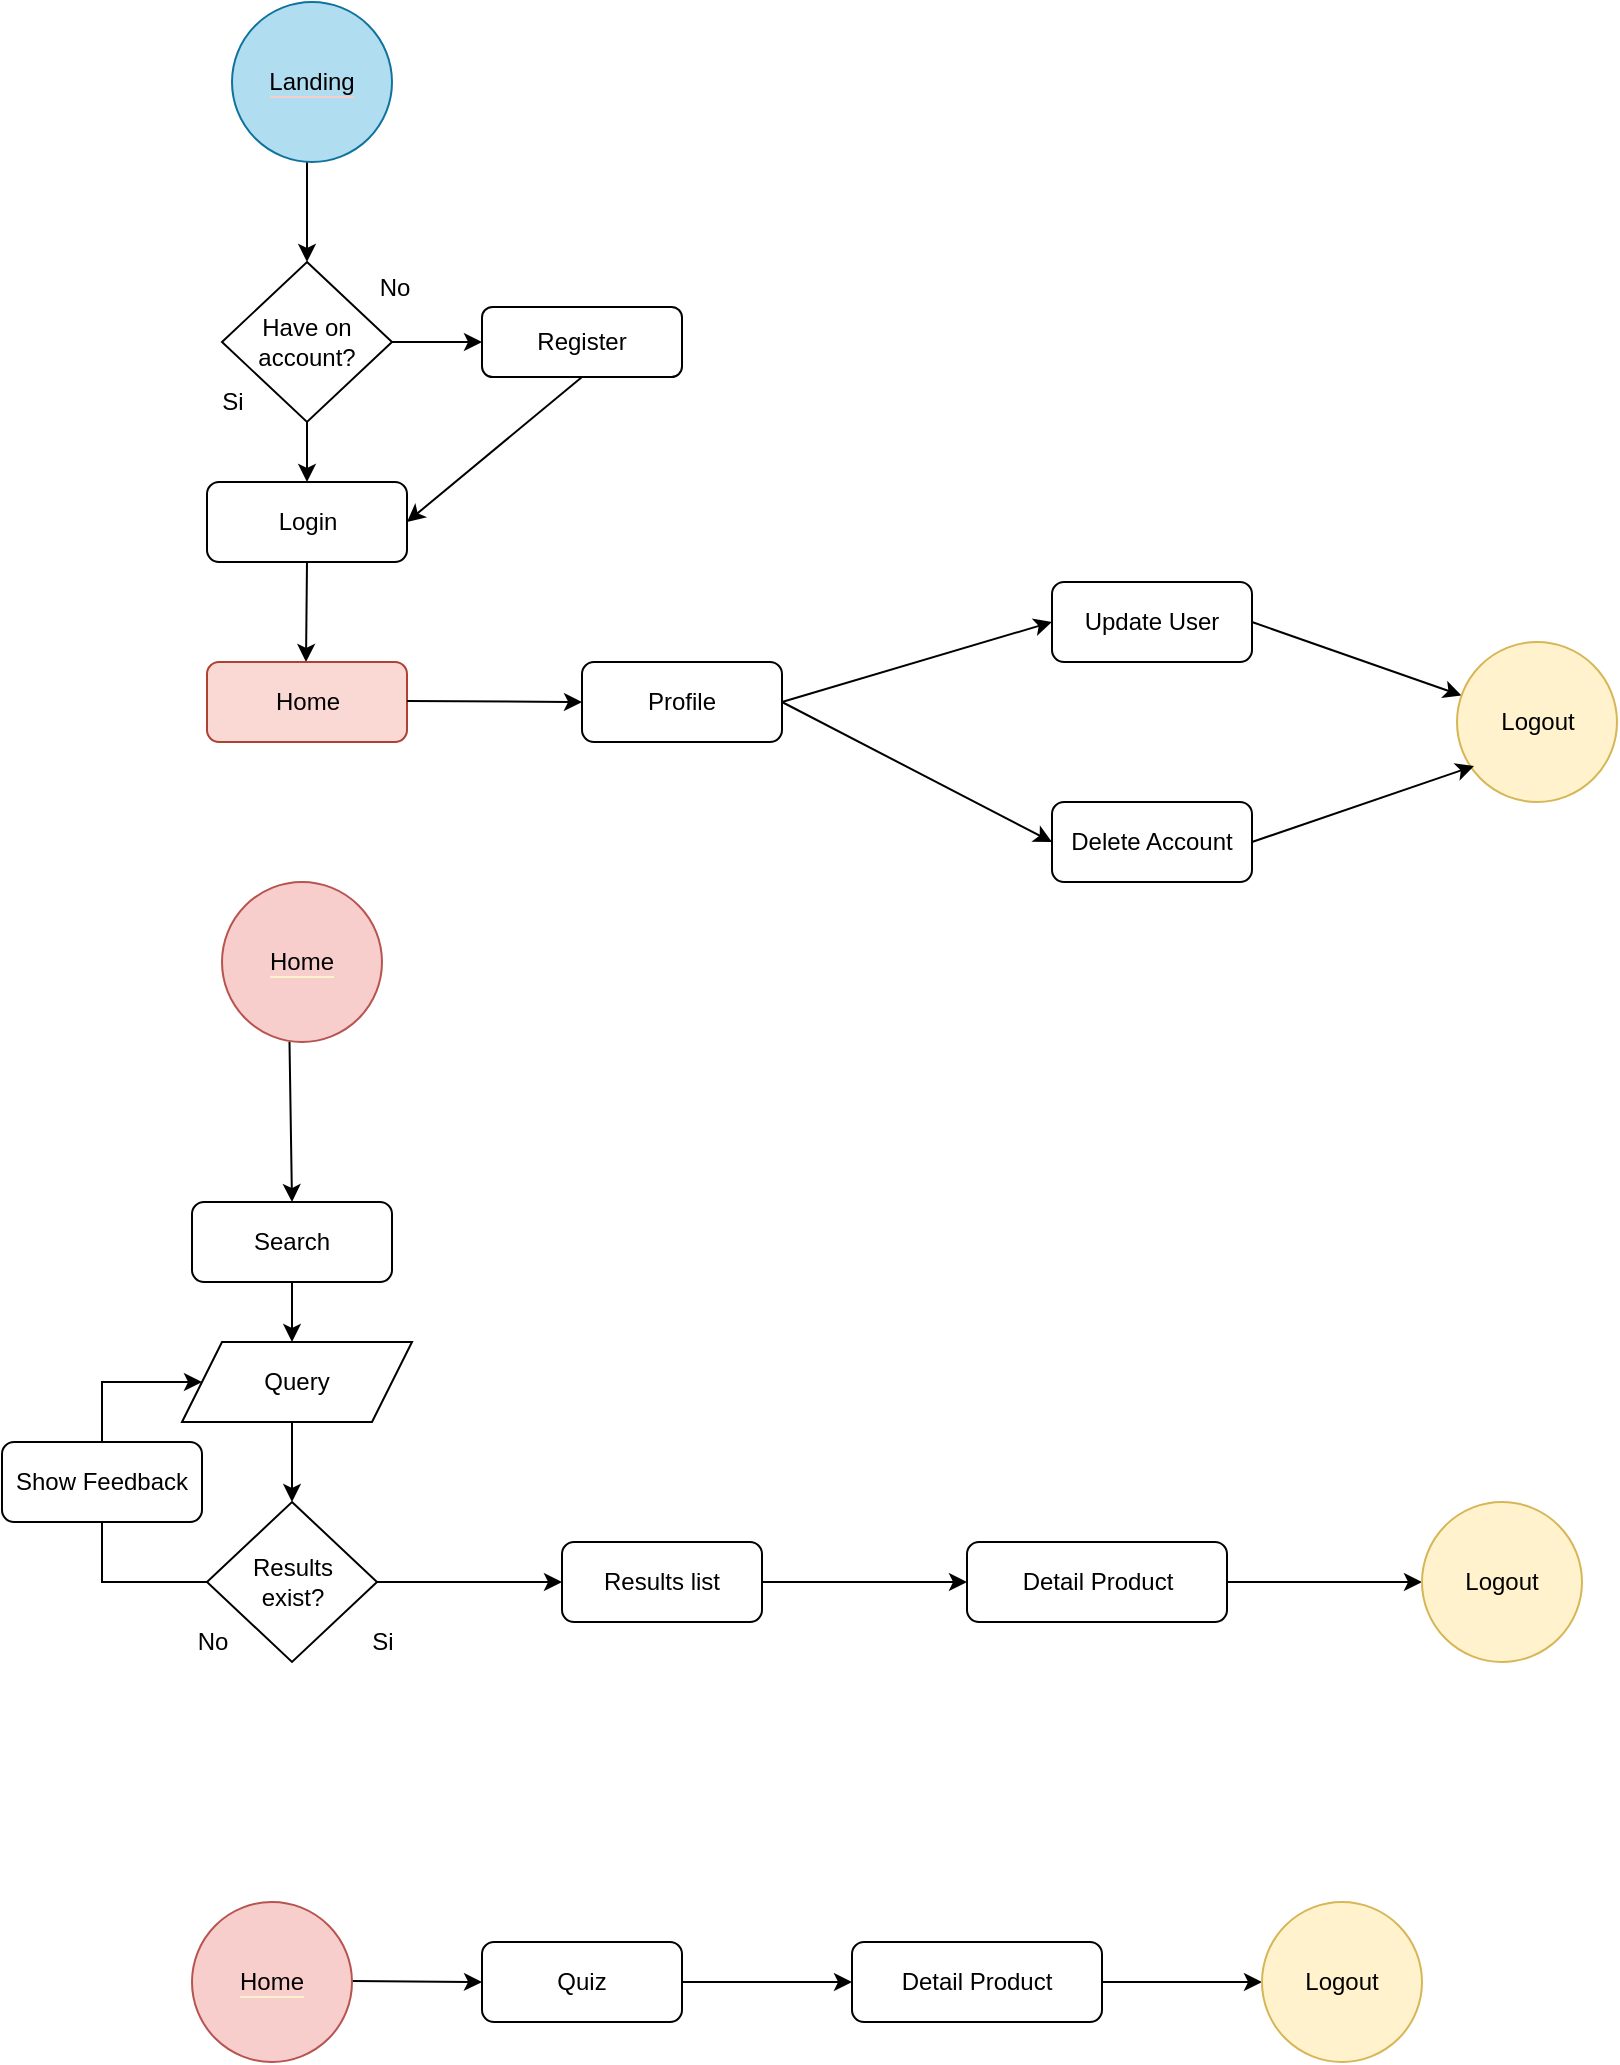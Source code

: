 <mxfile version="16.6.6" type="device"><diagram id="lTPcDmEAG77BZRtqKxdj" name="Page-1"><mxGraphModel dx="1412" dy="2049" grid="1" gridSize="10" guides="1" tooltips="1" connect="1" arrows="1" fold="1" page="1" pageScale="1" pageWidth="827" pageHeight="1169" math="0" shadow="0"><root><mxCell id="0"/><mxCell id="1" parent="0"/><mxCell id="Hqe1nKcMGKf9JmmleMP6-1" value="" style="endArrow=classic;html=1;rounded=0;exitX=0.5;exitY=1;exitDx=0;exitDy=0;entryX=0.5;entryY=0;entryDx=0;entryDy=0;" edge="1" parent="1" target="Hqe1nKcMGKf9JmmleMP6-17"><mxGeometry width="50" height="50" relative="1" as="geometry"><mxPoint x="163.75" y="500" as="sourcePoint"/><mxPoint x="164" y="570" as="targetPoint"/></mxGeometry></mxCell><mxCell id="Hqe1nKcMGKf9JmmleMP6-2" value="" style="endArrow=classic;html=1;rounded=0;exitX=0.5;exitY=1;exitDx=0;exitDy=0;" edge="1" parent="1" source="Hqe1nKcMGKf9JmmleMP6-17"><mxGeometry width="50" height="50" relative="1" as="geometry"><mxPoint x="160" y="630" as="sourcePoint"/><mxPoint x="165" y="650" as="targetPoint"/></mxGeometry></mxCell><mxCell id="Hqe1nKcMGKf9JmmleMP6-3" value="Query" style="shape=parallelogram;perimeter=parallelogramPerimeter;whiteSpace=wrap;html=1;fixedSize=1;" vertex="1" parent="1"><mxGeometry x="110" y="650" width="115" height="40" as="geometry"/></mxCell><mxCell id="Hqe1nKcMGKf9JmmleMP6-4" value="" style="endArrow=classic;html=1;rounded=0;entryX=0.5;entryY=0;entryDx=0;entryDy=0;exitX=0.5;exitY=1;exitDx=0;exitDy=0;" edge="1" parent="1" target="Hqe1nKcMGKf9JmmleMP6-5"><mxGeometry width="50" height="50" relative="1" as="geometry"><mxPoint x="172.5" y="50" as="sourcePoint"/><mxPoint x="170" y="100" as="targetPoint"/></mxGeometry></mxCell><mxCell id="Hqe1nKcMGKf9JmmleMP6-5" value="Have on account?" style="rhombus;whiteSpace=wrap;html=1;" vertex="1" parent="1"><mxGeometry x="130" y="110" width="85" height="80" as="geometry"/></mxCell><mxCell id="Hqe1nKcMGKf9JmmleMP6-6" value="Si" style="text;html=1;align=center;verticalAlign=middle;resizable=0;points=[];autosize=1;strokeColor=none;fillColor=none;" vertex="1" parent="1"><mxGeometry x="120" y="170" width="30" height="20" as="geometry"/></mxCell><mxCell id="Hqe1nKcMGKf9JmmleMP6-7" value="No" style="text;html=1;align=center;verticalAlign=middle;resizable=0;points=[];autosize=1;strokeColor=none;fillColor=none;" vertex="1" parent="1"><mxGeometry x="201.25" y="112.5" width="30" height="20" as="geometry"/></mxCell><mxCell id="Hqe1nKcMGKf9JmmleMP6-8" value="" style="endArrow=classic;html=1;rounded=0;exitX=1;exitY=0.5;exitDx=0;exitDy=0;entryX=0;entryY=0.5;entryDx=0;entryDy=0;" edge="1" parent="1" source="Hqe1nKcMGKf9JmmleMP6-5" target="Hqe1nKcMGKf9JmmleMP6-11"><mxGeometry width="50" height="50" relative="1" as="geometry"><mxPoint x="220" y="80" as="sourcePoint"/><mxPoint x="275.144" y="141.831" as="targetPoint"/></mxGeometry></mxCell><mxCell id="Hqe1nKcMGKf9JmmleMP6-11" value="Register" style="rounded=1;whiteSpace=wrap;html=1;" vertex="1" parent="1"><mxGeometry x="260" y="132.5" width="100" height="35" as="geometry"/></mxCell><mxCell id="Hqe1nKcMGKf9JmmleMP6-12" value="" style="endArrow=classic;html=1;rounded=0;exitX=0.5;exitY=1;exitDx=0;exitDy=0;entryX=0.5;entryY=0;entryDx=0;entryDy=0;" edge="1" parent="1" source="Hqe1nKcMGKf9JmmleMP6-5" target="Hqe1nKcMGKf9JmmleMP6-13"><mxGeometry width="50" height="50" relative="1" as="geometry"><mxPoint x="180" y="80" as="sourcePoint"/><mxPoint x="173" y="220" as="targetPoint"/></mxGeometry></mxCell><mxCell id="Hqe1nKcMGKf9JmmleMP6-13" value="Login" style="rounded=1;whiteSpace=wrap;html=1;" vertex="1" parent="1"><mxGeometry x="122.5" y="220" width="100" height="40" as="geometry"/></mxCell><mxCell id="Hqe1nKcMGKf9JmmleMP6-14" value="" style="endArrow=classic;html=1;rounded=0;exitX=0.5;exitY=1;exitDx=0;exitDy=0;entryX=1;entryY=0.5;entryDx=0;entryDy=0;" edge="1" parent="1" source="Hqe1nKcMGKf9JmmleMP6-11" target="Hqe1nKcMGKf9JmmleMP6-13"><mxGeometry width="50" height="50" relative="1" as="geometry"><mxPoint x="395" y="270" as="sourcePoint"/><mxPoint x="265" y="220" as="targetPoint"/></mxGeometry></mxCell><mxCell id="Hqe1nKcMGKf9JmmleMP6-15" value="" style="endArrow=classic;html=1;rounded=0;exitX=0.5;exitY=1;exitDx=0;exitDy=0;" edge="1" parent="1" source="Hqe1nKcMGKf9JmmleMP6-13"><mxGeometry width="50" height="50" relative="1" as="geometry"><mxPoint x="172" y="270" as="sourcePoint"/><mxPoint x="172" y="310" as="targetPoint"/></mxGeometry></mxCell><mxCell id="Hqe1nKcMGKf9JmmleMP6-17" value="Search" style="rounded=1;whiteSpace=wrap;html=1;" vertex="1" parent="1"><mxGeometry x="115" y="580" width="100" height="40" as="geometry"/></mxCell><mxCell id="Hqe1nKcMGKf9JmmleMP6-19" value="Results &lt;br&gt;exist?" style="rhombus;whiteSpace=wrap;html=1;" vertex="1" parent="1"><mxGeometry x="122.5" y="730" width="85" height="80" as="geometry"/></mxCell><mxCell id="Hqe1nKcMGKf9JmmleMP6-20" value="Si" style="text;html=1;align=center;verticalAlign=middle;resizable=0;points=[];autosize=1;strokeColor=none;fillColor=none;" vertex="1" parent="1"><mxGeometry x="195" y="790" width="30" height="20" as="geometry"/></mxCell><mxCell id="Hqe1nKcMGKf9JmmleMP6-21" value="No" style="text;html=1;align=center;verticalAlign=middle;resizable=0;points=[];autosize=1;strokeColor=none;fillColor=none;" vertex="1" parent="1"><mxGeometry x="110" y="790" width="30" height="20" as="geometry"/></mxCell><mxCell id="Hqe1nKcMGKf9JmmleMP6-22" value="" style="endArrow=classic;html=1;rounded=0;entryX=0.5;entryY=0;entryDx=0;entryDy=0;" edge="1" parent="1"><mxGeometry width="50" height="50" relative="1" as="geometry"><mxPoint x="165" y="690" as="sourcePoint"/><mxPoint x="165" y="730" as="targetPoint"/></mxGeometry></mxCell><mxCell id="Hqe1nKcMGKf9JmmleMP6-23" value="" style="endArrow=classic;html=1;rounded=0;exitX=1;exitY=0.5;exitDx=0;exitDy=0;entryX=0;entryY=0.5;entryDx=0;entryDy=0;" edge="1" parent="1" target="Hqe1nKcMGKf9JmmleMP6-29"><mxGeometry width="50" height="50" relative="1" as="geometry"><mxPoint x="207.5" y="770" as="sourcePoint"/><mxPoint x="245" y="770" as="targetPoint"/></mxGeometry></mxCell><mxCell id="Hqe1nKcMGKf9JmmleMP6-24" value="Detail Product" style="rounded=1;whiteSpace=wrap;html=1;" vertex="1" parent="1"><mxGeometry x="502.5" y="750" width="130" height="40" as="geometry"/></mxCell><mxCell id="Hqe1nKcMGKf9JmmleMP6-29" value="Results list" style="rounded=1;whiteSpace=wrap;html=1;" vertex="1" parent="1"><mxGeometry x="300" y="750" width="100" height="40" as="geometry"/></mxCell><mxCell id="Hqe1nKcMGKf9JmmleMP6-30" value="" style="endArrow=classic;html=1;rounded=0;exitX=1;exitY=0.5;exitDx=0;exitDy=0;entryX=0;entryY=0.5;entryDx=0;entryDy=0;" edge="1" parent="1" source="Hqe1nKcMGKf9JmmleMP6-29" target="Hqe1nKcMGKf9JmmleMP6-24"><mxGeometry width="50" height="50" relative="1" as="geometry"><mxPoint x="217.5" y="780" as="sourcePoint"/><mxPoint x="255" y="780" as="targetPoint"/></mxGeometry></mxCell><mxCell id="Hqe1nKcMGKf9JmmleMP6-31" value="" style="endArrow=classic;html=1;rounded=0;entryX=0;entryY=0.5;entryDx=0;entryDy=0;startArrow=none;" edge="1" parent="1" source="Hqe1nKcMGKf9JmmleMP6-38" target="Hqe1nKcMGKf9JmmleMP6-3"><mxGeometry width="50" height="50" relative="1" as="geometry"><mxPoint x="250" y="660" as="sourcePoint"/><mxPoint x="300" y="610" as="targetPoint"/><Array as="points"><mxPoint x="70" y="670"/></Array></mxGeometry></mxCell><mxCell id="Hqe1nKcMGKf9JmmleMP6-33" value="" style="endArrow=classic;html=1;rounded=0;exitX=1;exitY=0.5;exitDx=0;exitDy=0;entryX=0;entryY=0.5;entryDx=0;entryDy=0;" edge="1" parent="1" source="Hqe1nKcMGKf9JmmleMP6-24"><mxGeometry width="50" height="50" relative="1" as="geometry"><mxPoint x="655" y="540" as="sourcePoint"/><mxPoint x="730" y="770" as="targetPoint"/></mxGeometry></mxCell><mxCell id="Hqe1nKcMGKf9JmmleMP6-35" value="" style="endArrow=classic;html=1;rounded=0;exitX=1;exitY=0.5;exitDx=0;exitDy=0;entryX=0;entryY=0.5;entryDx=0;entryDy=0;" edge="1" parent="1" source="Hqe1nKcMGKf9JmmleMP6-37" target="Hqe1nKcMGKf9JmmleMP6-40"><mxGeometry width="50" height="50" relative="1" as="geometry"><mxPoint x="475" y="190" as="sourcePoint"/><mxPoint x="555" y="150" as="targetPoint"/></mxGeometry></mxCell><mxCell id="Hqe1nKcMGKf9JmmleMP6-37" value="Profile" style="rounded=1;whiteSpace=wrap;html=1;" vertex="1" parent="1"><mxGeometry x="310" y="310" width="100" height="40" as="geometry"/></mxCell><mxCell id="Hqe1nKcMGKf9JmmleMP6-38" value="Show Feedback" style="rounded=1;whiteSpace=wrap;html=1;" vertex="1" parent="1"><mxGeometry x="20" y="700" width="100" height="40" as="geometry"/></mxCell><mxCell id="Hqe1nKcMGKf9JmmleMP6-39" value="" style="endArrow=none;html=1;rounded=0;exitX=0;exitY=0.5;exitDx=0;exitDy=0;" edge="1" parent="1" source="Hqe1nKcMGKf9JmmleMP6-19" target="Hqe1nKcMGKf9JmmleMP6-38"><mxGeometry width="50" height="50" relative="1" as="geometry"><mxPoint x="122.5" y="770" as="sourcePoint"/><mxPoint x="120" y="670" as="targetPoint"/><Array as="points"><mxPoint x="70" y="770"/></Array></mxGeometry></mxCell><mxCell id="Hqe1nKcMGKf9JmmleMP6-40" value="Update User" style="rounded=1;whiteSpace=wrap;html=1;" vertex="1" parent="1"><mxGeometry x="545" y="270" width="100" height="40" as="geometry"/></mxCell><mxCell id="Hqe1nKcMGKf9JmmleMP6-41" value="Delete Account" style="rounded=1;whiteSpace=wrap;html=1;" vertex="1" parent="1"><mxGeometry x="545" y="380" width="100" height="40" as="geometry"/></mxCell><mxCell id="Hqe1nKcMGKf9JmmleMP6-42" value="" style="endArrow=classic;html=1;rounded=0;exitX=1;exitY=0.5;exitDx=0;exitDy=0;entryX=0;entryY=0.5;entryDx=0;entryDy=0;" edge="1" parent="1" source="Hqe1nKcMGKf9JmmleMP6-37" target="Hqe1nKcMGKf9JmmleMP6-41"><mxGeometry width="50" height="50" relative="1" as="geometry"><mxPoint x="480" y="200" as="sourcePoint"/><mxPoint x="565" y="160" as="targetPoint"/></mxGeometry></mxCell><mxCell id="Hqe1nKcMGKf9JmmleMP6-43" value="Home" style="rounded=1;whiteSpace=wrap;html=1;fillColor=#fad9d5;strokeColor=#ae4132;" vertex="1" parent="1"><mxGeometry x="122.5" y="310" width="100" height="40" as="geometry"/></mxCell><mxCell id="Hqe1nKcMGKf9JmmleMP6-44" value="" style="endArrow=classic;html=1;rounded=0;exitX=1;exitY=0.5;exitDx=0;exitDy=0;entryX=0;entryY=0.5;entryDx=0;entryDy=0;" edge="1" parent="1" target="Hqe1nKcMGKf9JmmleMP6-37"><mxGeometry width="50" height="50" relative="1" as="geometry"><mxPoint x="222.5" y="329.5" as="sourcePoint"/><mxPoint x="267.5" y="329.5" as="targetPoint"/></mxGeometry></mxCell><mxCell id="Hqe1nKcMGKf9JmmleMP6-46" value="Quiz" style="rounded=1;whiteSpace=wrap;html=1;" vertex="1" parent="1"><mxGeometry x="260" y="950" width="100" height="40" as="geometry"/></mxCell><mxCell id="Hqe1nKcMGKf9JmmleMP6-47" value="" style="endArrow=classic;html=1;rounded=0;exitX=1;exitY=0.5;exitDx=0;exitDy=0;entryX=0;entryY=0.5;entryDx=0;entryDy=0;" edge="1" parent="1" source="Hqe1nKcMGKf9JmmleMP6-46" target="Hqe1nKcMGKf9JmmleMP6-48"><mxGeometry width="50" height="50" relative="1" as="geometry"><mxPoint x="365" y="970" as="sourcePoint"/><mxPoint x="412.5" y="970" as="targetPoint"/></mxGeometry></mxCell><mxCell id="Hqe1nKcMGKf9JmmleMP6-48" value="Detail Product" style="rounded=1;whiteSpace=wrap;html=1;" vertex="1" parent="1"><mxGeometry x="445" y="950" width="125" height="40" as="geometry"/></mxCell><mxCell id="Hqe1nKcMGKf9JmmleMP6-49" value="" style="endArrow=classic;html=1;rounded=0;exitX=1;exitY=0.5;exitDx=0;exitDy=0;" edge="1" parent="1" source="Hqe1nKcMGKf9JmmleMP6-48"><mxGeometry width="50" height="50" relative="1" as="geometry"><mxPoint x="440" y="1100" as="sourcePoint"/><mxPoint x="650" y="970" as="targetPoint"/></mxGeometry></mxCell><mxCell id="Hqe1nKcMGKf9JmmleMP6-50" value="" style="endArrow=classic;html=1;rounded=0;exitX=1;exitY=0.5;exitDx=0;exitDy=0;" edge="1" parent="1"><mxGeometry width="50" height="50" relative="1" as="geometry"><mxPoint x="195" y="969.5" as="sourcePoint"/><mxPoint x="260" y="970" as="targetPoint"/></mxGeometry></mxCell><mxCell id="Hqe1nKcMGKf9JmmleMP6-52" value="&lt;span style=&quot;background-color: rgb(255 , 242 , 204)&quot;&gt;Logout&lt;/span&gt;" style="ellipse;whiteSpace=wrap;html=1;aspect=fixed;fillColor=#FFF2CC;strokeColor=#d6b656;" vertex="1" parent="1"><mxGeometry x="650" y="930" width="80" height="80" as="geometry"/></mxCell><mxCell id="Hqe1nKcMGKf9JmmleMP6-53" value="&lt;span style=&quot;background-color: rgb(255 , 242 , 204)&quot;&gt;Logout&lt;/span&gt;" style="ellipse;whiteSpace=wrap;html=1;aspect=fixed;fillColor=#fff2cc;strokeColor=#d6b656;" vertex="1" parent="1"><mxGeometry x="730" y="730" width="80" height="80" as="geometry"/></mxCell><mxCell id="Hqe1nKcMGKf9JmmleMP6-54" value="&lt;span style=&quot;background-color: rgb(248 , 206 , 204)&quot;&gt;Home&lt;/span&gt;" style="ellipse;whiteSpace=wrap;html=1;aspect=fixed;labelBackgroundColor=#FFF2CC;fillColor=#F8CECC;strokeColor=#b85450;" vertex="1" parent="1"><mxGeometry x="115" y="930" width="80" height="80" as="geometry"/></mxCell><mxCell id="Hqe1nKcMGKf9JmmleMP6-55" value="&lt;span style=&quot;background-color: rgb(248 , 206 , 204)&quot;&gt;Home&lt;/span&gt;" style="ellipse;whiteSpace=wrap;html=1;aspect=fixed;labelBackgroundColor=#FFF2CC;fillColor=#F8CECC;strokeColor=#b85450;" vertex="1" parent="1"><mxGeometry x="130" y="420" width="80" height="80" as="geometry"/></mxCell><mxCell id="Hqe1nKcMGKf9JmmleMP6-56" value="&lt;span style=&quot;background-color: rgb(177 , 221 , 240)&quot;&gt;Landing&lt;/span&gt;" style="ellipse;whiteSpace=wrap;html=1;aspect=fixed;labelBackgroundColor=#F8CECC;fillColor=#B1DDF0;strokeColor=#10739e;" vertex="1" parent="1"><mxGeometry x="135" y="-20" width="80" height="80" as="geometry"/></mxCell><mxCell id="Hqe1nKcMGKf9JmmleMP6-57" value="" style="endArrow=classic;html=1;rounded=0;exitX=1;exitY=0.5;exitDx=0;exitDy=0;" edge="1" parent="1" source="Hqe1nKcMGKf9JmmleMP6-40" target="Hqe1nKcMGKf9JmmleMP6-58"><mxGeometry width="50" height="50" relative="1" as="geometry"><mxPoint x="650" y="340" as="sourcePoint"/><mxPoint x="747.5" y="340" as="targetPoint"/></mxGeometry></mxCell><mxCell id="Hqe1nKcMGKf9JmmleMP6-58" value="&lt;span style=&quot;background-color: rgb(255 , 242 , 204)&quot;&gt;Logout&lt;/span&gt;" style="ellipse;whiteSpace=wrap;html=1;aspect=fixed;fillColor=#fff2cc;strokeColor=#d6b656;" vertex="1" parent="1"><mxGeometry x="747.5" y="300" width="80" height="80" as="geometry"/></mxCell><mxCell id="Hqe1nKcMGKf9JmmleMP6-61" value="" style="endArrow=classic;html=1;rounded=0;exitX=1;exitY=0.5;exitDx=0;exitDy=0;entryX=0.106;entryY=0.775;entryDx=0;entryDy=0;entryPerimeter=0;" edge="1" parent="1" source="Hqe1nKcMGKf9JmmleMP6-41" target="Hqe1nKcMGKf9JmmleMP6-58"><mxGeometry width="50" height="50" relative="1" as="geometry"><mxPoint x="655" y="300" as="sourcePoint"/><mxPoint x="757.5" y="350" as="targetPoint"/></mxGeometry></mxCell></root></mxGraphModel></diagram></mxfile>